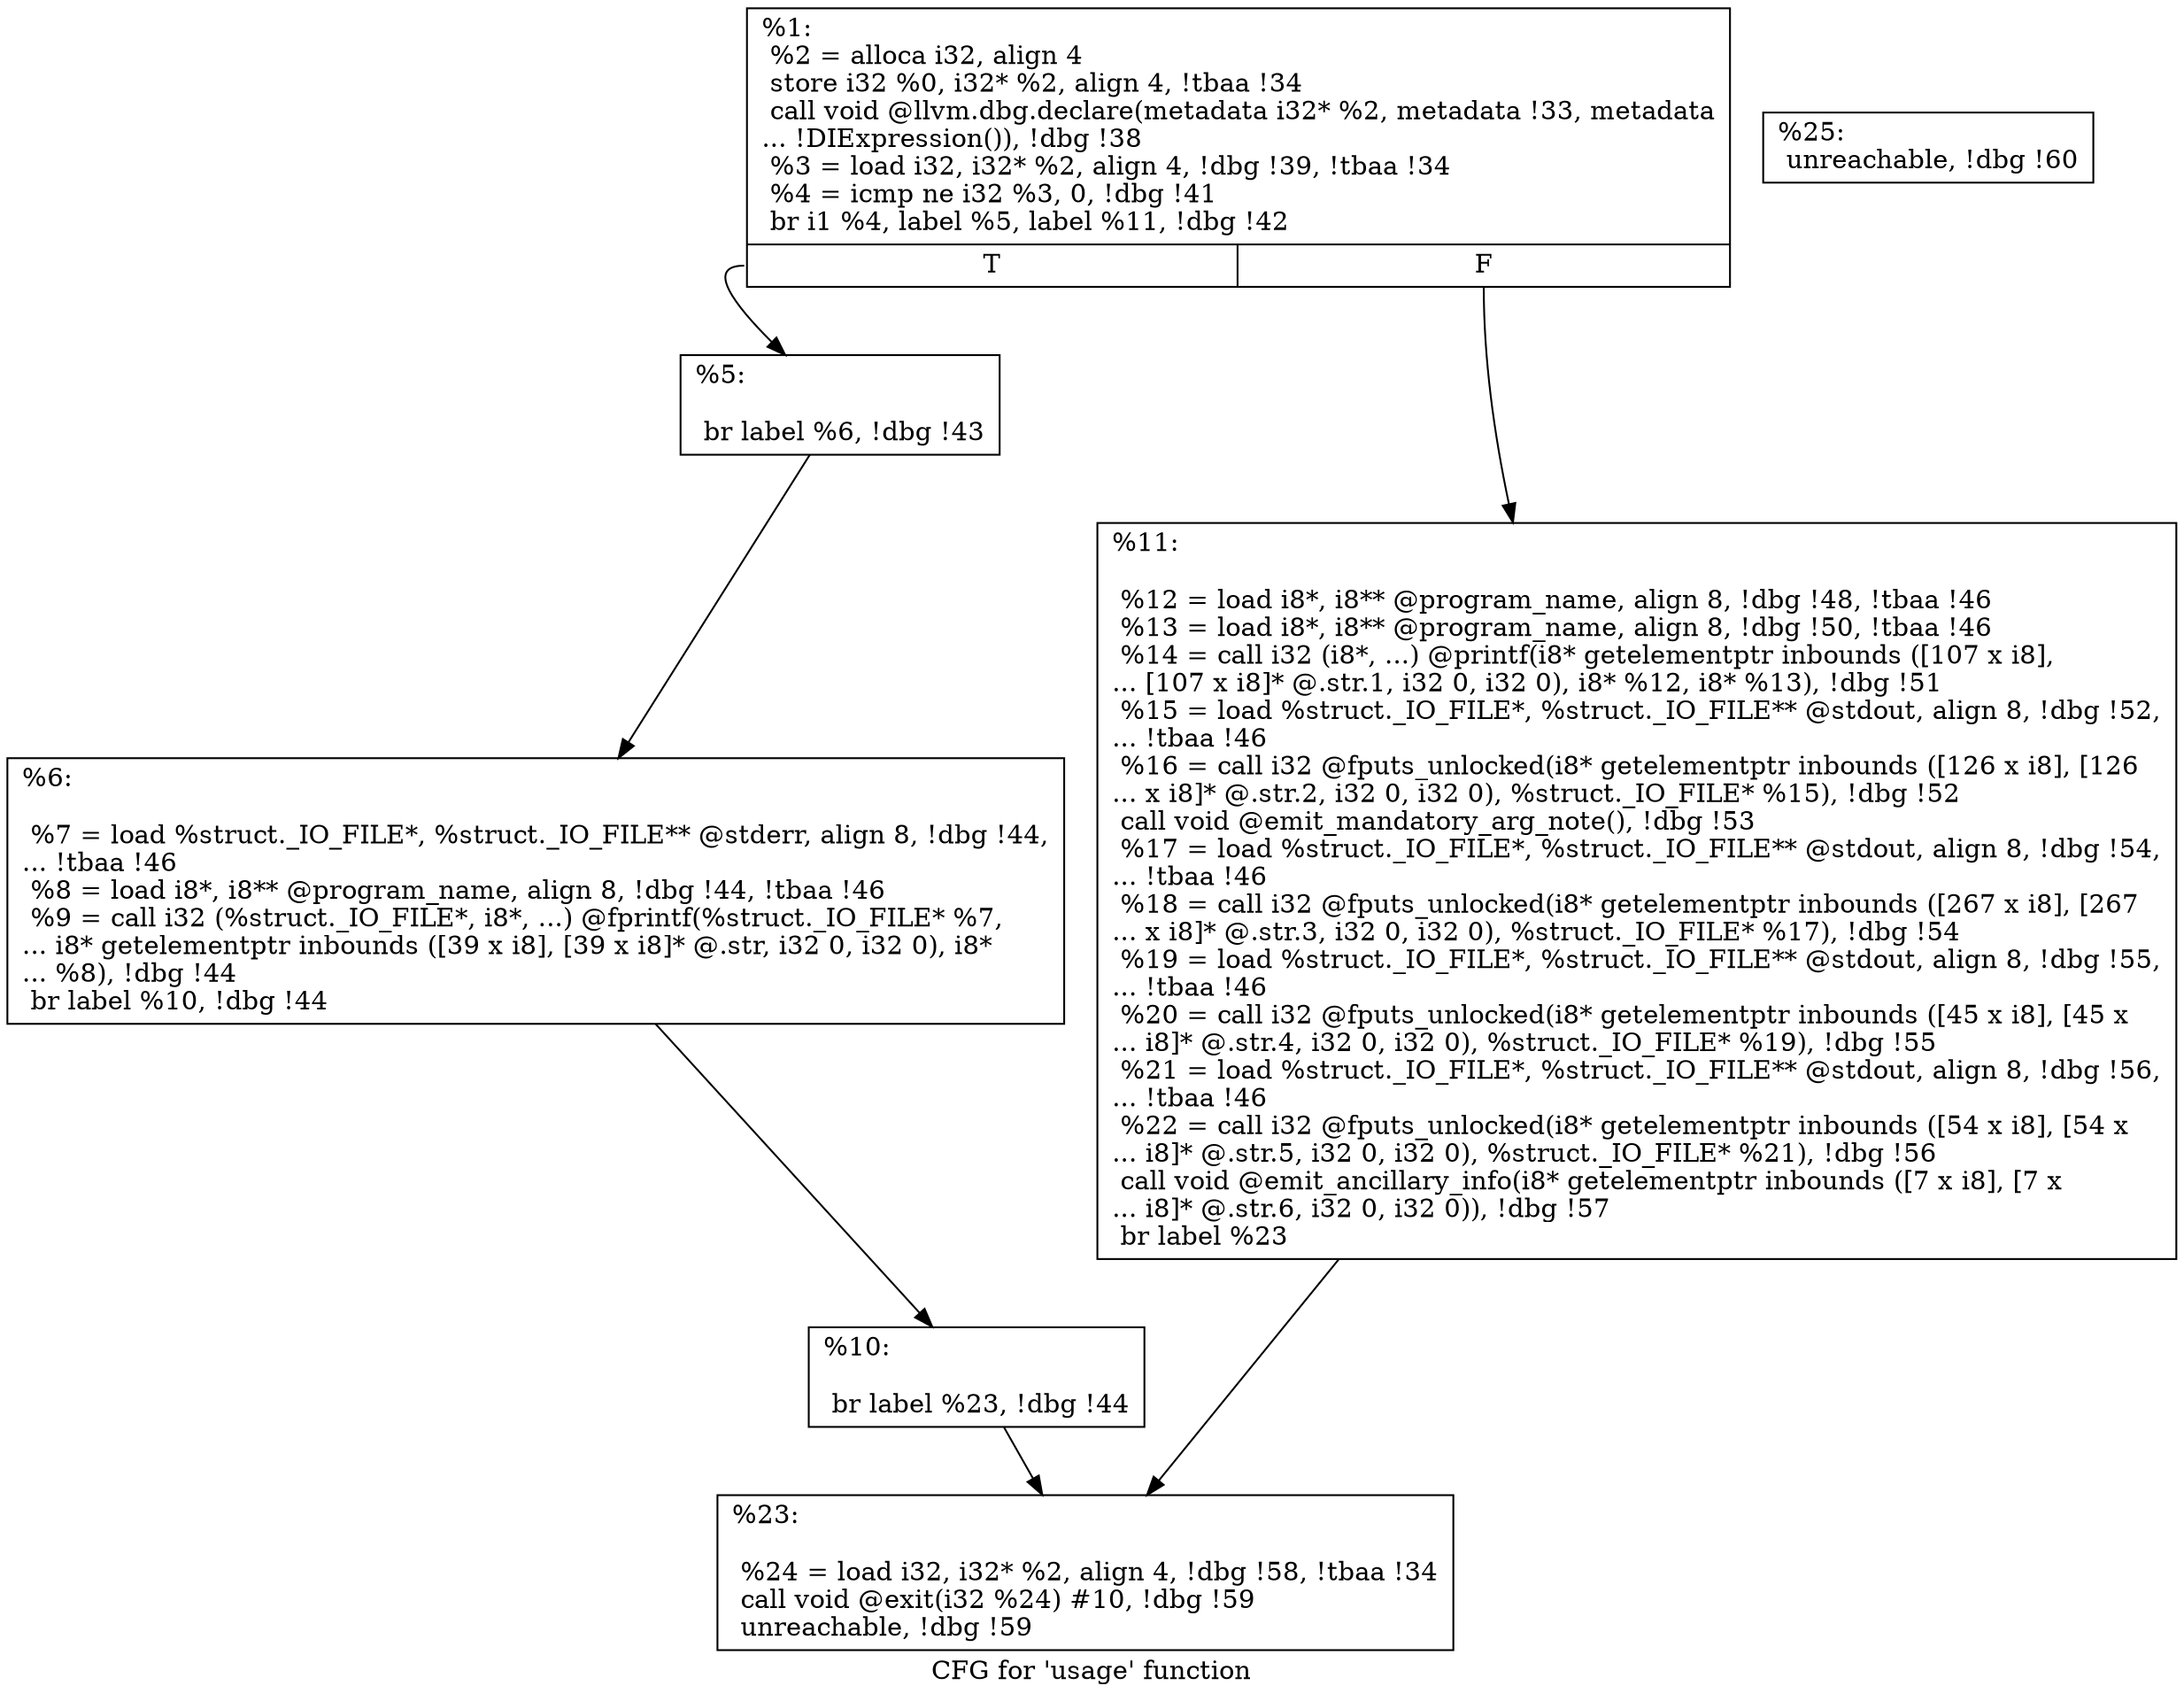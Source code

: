 digraph "CFG for 'usage' function" {
	label="CFG for 'usage' function";

	Node0x16996b0 [shape=record,label="{%1:\l  %2 = alloca i32, align 4\l  store i32 %0, i32* %2, align 4, !tbaa !34\l  call void @llvm.dbg.declare(metadata i32* %2, metadata !33, metadata\l... !DIExpression()), !dbg !38\l  %3 = load i32, i32* %2, align 4, !dbg !39, !tbaa !34\l  %4 = icmp ne i32 %3, 0, !dbg !41\l  br i1 %4, label %5, label %11, !dbg !42\l|{<s0>T|<s1>F}}"];
	Node0x16996b0:s0 -> Node0x16a38a0;
	Node0x16996b0:s1 -> Node0x16a3990;
	Node0x16a38a0 [shape=record,label="{%5:\l\l  br label %6, !dbg !43\l}"];
	Node0x16a38a0 -> Node0x16a38f0;
	Node0x16a38f0 [shape=record,label="{%6:\l\l  %7 = load %struct._IO_FILE*, %struct._IO_FILE** @stderr, align 8, !dbg !44,\l... !tbaa !46\l  %8 = load i8*, i8** @program_name, align 8, !dbg !44, !tbaa !46\l  %9 = call i32 (%struct._IO_FILE*, i8*, ...) @fprintf(%struct._IO_FILE* %7,\l... i8* getelementptr inbounds ([39 x i8], [39 x i8]* @.str, i32 0, i32 0), i8*\l... %8), !dbg !44\l  br label %10, !dbg !44\l}"];
	Node0x16a38f0 -> Node0x16a3940;
	Node0x16a3940 [shape=record,label="{%10:\l\l  br label %23, !dbg !44\l}"];
	Node0x16a3940 -> Node0x16a39e0;
	Node0x16a3990 [shape=record,label="{%11:\l\l  %12 = load i8*, i8** @program_name, align 8, !dbg !48, !tbaa !46\l  %13 = load i8*, i8** @program_name, align 8, !dbg !50, !tbaa !46\l  %14 = call i32 (i8*, ...) @printf(i8* getelementptr inbounds ([107 x i8],\l... [107 x i8]* @.str.1, i32 0, i32 0), i8* %12, i8* %13), !dbg !51\l  %15 = load %struct._IO_FILE*, %struct._IO_FILE** @stdout, align 8, !dbg !52,\l... !tbaa !46\l  %16 = call i32 @fputs_unlocked(i8* getelementptr inbounds ([126 x i8], [126\l... x i8]* @.str.2, i32 0, i32 0), %struct._IO_FILE* %15), !dbg !52\l  call void @emit_mandatory_arg_note(), !dbg !53\l  %17 = load %struct._IO_FILE*, %struct._IO_FILE** @stdout, align 8, !dbg !54,\l... !tbaa !46\l  %18 = call i32 @fputs_unlocked(i8* getelementptr inbounds ([267 x i8], [267\l... x i8]* @.str.3, i32 0, i32 0), %struct._IO_FILE* %17), !dbg !54\l  %19 = load %struct._IO_FILE*, %struct._IO_FILE** @stdout, align 8, !dbg !55,\l... !tbaa !46\l  %20 = call i32 @fputs_unlocked(i8* getelementptr inbounds ([45 x i8], [45 x\l... i8]* @.str.4, i32 0, i32 0), %struct._IO_FILE* %19), !dbg !55\l  %21 = load %struct._IO_FILE*, %struct._IO_FILE** @stdout, align 8, !dbg !56,\l... !tbaa !46\l  %22 = call i32 @fputs_unlocked(i8* getelementptr inbounds ([54 x i8], [54 x\l... i8]* @.str.5, i32 0, i32 0), %struct._IO_FILE* %21), !dbg !56\l  call void @emit_ancillary_info(i8* getelementptr inbounds ([7 x i8], [7 x\l... i8]* @.str.6, i32 0, i32 0)), !dbg !57\l  br label %23\l}"];
	Node0x16a3990 -> Node0x16a39e0;
	Node0x16a39e0 [shape=record,label="{%23:\l\l  %24 = load i32, i32* %2, align 4, !dbg !58, !tbaa !34\l  call void @exit(i32 %24) #10, !dbg !59\l  unreachable, !dbg !59\l}"];
	Node0x16a3a30 [shape=record,label="{%25:                                                  \l  unreachable, !dbg !60\l}"];
}
